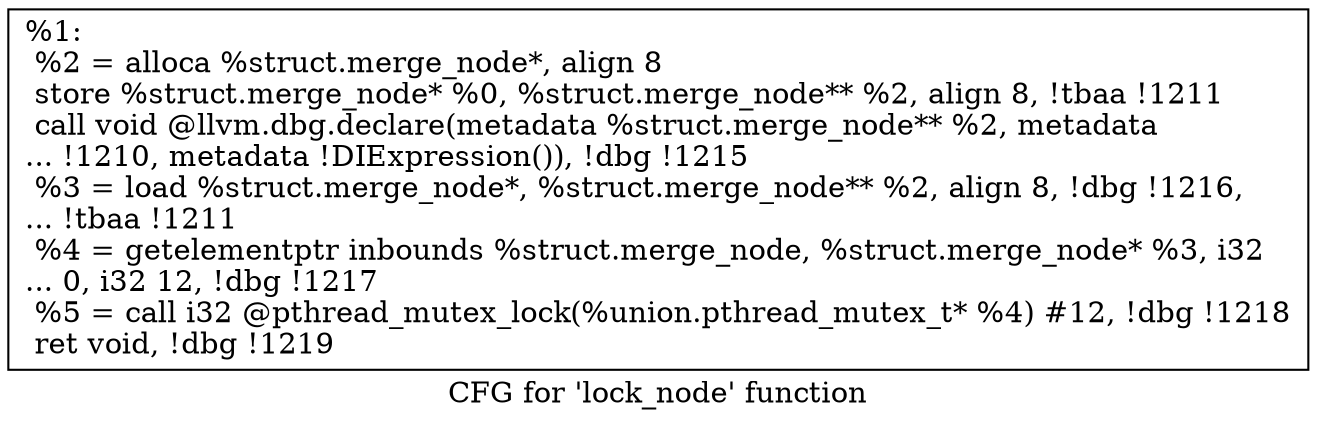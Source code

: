 digraph "CFG for 'lock_node' function" {
	label="CFG for 'lock_node' function";

	Node0x17ef600 [shape=record,label="{%1:\l  %2 = alloca %struct.merge_node*, align 8\l  store %struct.merge_node* %0, %struct.merge_node** %2, align 8, !tbaa !1211\l  call void @llvm.dbg.declare(metadata %struct.merge_node** %2, metadata\l... !1210, metadata !DIExpression()), !dbg !1215\l  %3 = load %struct.merge_node*, %struct.merge_node** %2, align 8, !dbg !1216,\l... !tbaa !1211\l  %4 = getelementptr inbounds %struct.merge_node, %struct.merge_node* %3, i32\l... 0, i32 12, !dbg !1217\l  %5 = call i32 @pthread_mutex_lock(%union.pthread_mutex_t* %4) #12, !dbg !1218\l  ret void, !dbg !1219\l}"];
}
